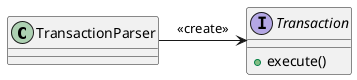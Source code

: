 @startuml transaction
class TransactionParser
interface Transaction {
    + execute()
}
TransactionParser -> Transaction: <<create>>
@enduml

@startuml AddEmployeeTransaction
title Add Employee
interface Transaction
class AddEmployeeTransaction {
    - empid
    - itsAddress
    - itsName
}
class Employee {
    + setSchedule()
    +setClassification()
    +setMethod()
}
class PayrollDatabase
class HoldMethod
class AddHourlyEmployee {
    - hourlyRate
}
class AddSalariedEmployee {
    - salary
}
class AddCommissionedEmployee {
    - salary
    - commissionRate
}
class WeeklySchedule
class BiweeklySchedule
class MonthlySchedule
class HourlyClassification
class SalariedClassification
class CommissionedClassification

Transaction <|-- AddEmployeeTransaction
AddEmployeeTransaction -> Employee: <<creates>>
AddEmployeeTransaction -> PayrollDatabase: <<global>>
AddEmployeeTransaction -> HoldMethod: <<creates>>
AddEmployeeTransaction <|-- AddHourlyEmployee
AddEmployeeTransaction <|-- AddSalariedEmployee
AddEmployeeTransaction <|-- AddCommissionedEmployee
AddHourlyEmployee --> HourlyClassification: <<creates>>
AddHourlyEmployee --> WeeklySchedule: <<creates>>
AddSalariedEmployee --> SalariedClassification: <<creates>>
AddSalariedEmployee --> MonthlySchedule: <<creates>>
AddCommissionedEmployee --> CommissionedClassification: <<creates>>
AddCommissionedEmployee --> BiweeklySchedule: <<creates>>
@enduml

@startuml AddEmployeeProgress
title Add Employee Progress
actor user
user -> AddEmployeeTransaction: Execute
activate AddEmployeeTransaction
AddEmployeeTransaction -> Employee: name, address
AddEmployeeTransaction -> AddEmployeeTransaction: GetClassiflication
activate AddEmployeeTransaction
deactivate AddEmployeeTransaction
AddEmployeeTransaction -> Employee: SetClassification
activate Employee
deactivate Employee
AddEmployeeTransaction -> AddEmployeeTransaction: GetSchedule
activate AddEmployeeTransaction
deactivate AddEmployeeTransaction
AddEmployeeTransaction -> Employee: SetSchedule
activate Employee
deactivate Employee
AddEmployeeTransaction -> HoldMethod
AddEmployeeTransaction -> Employee: SetMethod
AddEmployeeTransaction -> PayrollDatabase: AddEmployee(employee)
deactivate AddEmployeeTransaction
activate PayrollDatabase
deactivate PayrollDatabase
@enduml

@startuml DeleteEmployeeTransaction
title Delete Employee
interface Transaction
class DeleteEmployeeTransaction {
    - empid
}
class PayrollDatabase
Transaction <|-- DeleteEmployeeTransaction
DeleteEmployeeTransaction -> PayrollDatabase

@enduml

@startuml DeleteEmployeeProgress
actor user
participant DeleteEmployeeTransaction
participant PayrollDatabase
user -> DeleteEmployeeTransaction: Execute
activate DeleteEmployeeTransaction
DeleteEmployeeTransaction -> PayrollDatabase: DeleteEmployee(empid)
activate PayrollDatabase
deactivate PayrollDatabase
deactivate DeleteEmployeeTransaction
@enduml

@startuml TimeCardTransaction
interface Transaction
class TimeCardTransaction {
    - date
    - hours
    - empId
}
class PayrollDatabase
class TimeCard {
    - date
    - hours
}
class Employee
class HourlyClassification
Transaction <|-- TimeCardTransaction
TimeCardTransaction -> PayrollDatabase
TimeCardTransaction --> TimeCard
TimeCardTransaction --> Employee
TimeCardTransaction --> HourlyClassification
Employee --> PaymentClassification
HourlyClassification --|> PaymentClassification
@enduml

@startuml TimeCardProgress
actor user
participant TimeCardTransaction
participant PayrollDatabase
participant Employee
participant TimeCard
participant HourlyClassification
user -> TimeCardTransaction: Execute
activate TimeCardTransaction
TimeCardTransaction -> PayrollDatabase: GetEmployee(empId): Employee
activate PayrollDatabase
deactivate PayrollDatabase
TimeCardTransaction -> Employee: GetPaymentClassification(): PaymentClassification
activate Employee
Employee -> HourlyClassification: <<create>>
deactivate Employee
TimeCardTransaction -> TimeCard: date, hours
TimeCardTransaction -> HourlyClassification: AddTimeCard(timeCard)
@enduml

@startuml SalesReceiptTransaction
interface Transaction
class SalesReceiptTransaction {
    - date
    - amount
    - empId
}
class PayrollDatabase
class Employee
class SalesReceipt {
    - date
    - amount
}
interface PaymentClassification
class CommissionedClassification

Transaction <|-- SalesReceiptTransaction
SalesReceiptTransaction -left-> PayrollDatabase
SalesReceiptTransaction --> SalesReceipt
SalesReceiptTransaction --> Employee
SalesReceiptTransaction --> CommissionedClassification
SalesReceiptTransaction -right-> PaymentClassification
PaymentClassification <|-- CommissionedClassification
@enduml

@startuml SalesReceiptProgress
actor user
participant SalesReceiptTransaction
participant PayrollDatabase
participant Employee
participant CommissionedClassification
participant SalesReceipt

user -> SalesReceiptTransaction: Execute
activate SalesReceiptTransaction
SalesReceiptTransaction -> PayrollDatabase: GetEmployee(empId): Employee
activate PayrollDatabase
deactivate PayrollDatabase
SalesReceiptTransaction -> Employee: GetPaymentClassification(): PaymentClassification
activate Employee
Employee -> CommissionedClassification: <<create>>
deactivate Employee
SalesReceiptTransaction -> SalesReceipt: date, amount
SalesReceiptTransaction -> CommissionedClassification: AddSalesReceipt(salesReceipt)
@enduml
